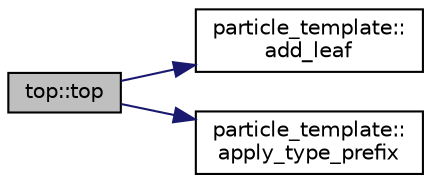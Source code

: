 digraph "top::top"
{
 // INTERACTIVE_SVG=YES
 // LATEX_PDF_SIZE
  edge [fontname="Helvetica",fontsize="10",labelfontname="Helvetica",labelfontsize="10"];
  node [fontname="Helvetica",fontsize="10",shape=record];
  rankdir="LR";
  Node1 [label="top::top",height=0.2,width=0.4,color="black", fillcolor="grey75", style="filled", fontcolor="black",tooltip=" "];
  Node1 -> Node2 [color="midnightblue",fontsize="10",style="solid",fontname="Helvetica"];
  Node2 [label="particle_template::\ladd_leaf",height=0.2,width=0.4,color="black", fillcolor="white", style="filled",URL="$classparticle__template.html#a7fda73e06360bffd1bce45e7ba7370a5",tooltip=" "];
  Node1 -> Node3 [color="midnightblue",fontsize="10",style="solid",fontname="Helvetica"];
  Node3 [label="particle_template::\lapply_type_prefix",height=0.2,width=0.4,color="black", fillcolor="white", style="filled",URL="$classparticle__template.html#a83757e8eb32e382a8c0444ede5dda548",tooltip=" "];
}
